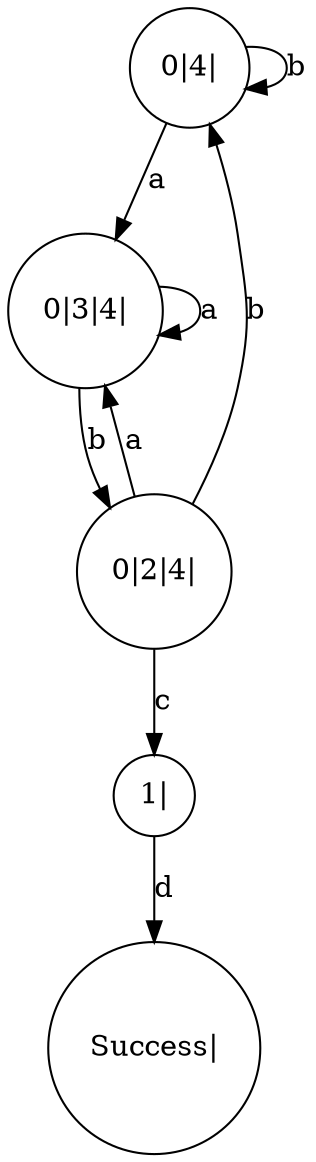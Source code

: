 digraph TestCaseD3 { 0 [shape=circle,label="0|4|"]; 1 [shape=circle,label="0|3|4|"]; 2 [shape=circle,label="0|2|4|"]; 3 [shape=circle,label="1|"]; 4 [shape=circle,label="Success|"]; 0 -> 1[label="a"]; 0 -> 0[label="b"]; 1 -> 1[label="a"]; 1 -> 2[label="b"]; 2 -> 1[label="a"]; 2 -> 0[label="b"]; 2 -> 3[label="c"]; 3 -> 4[label="d"]; }